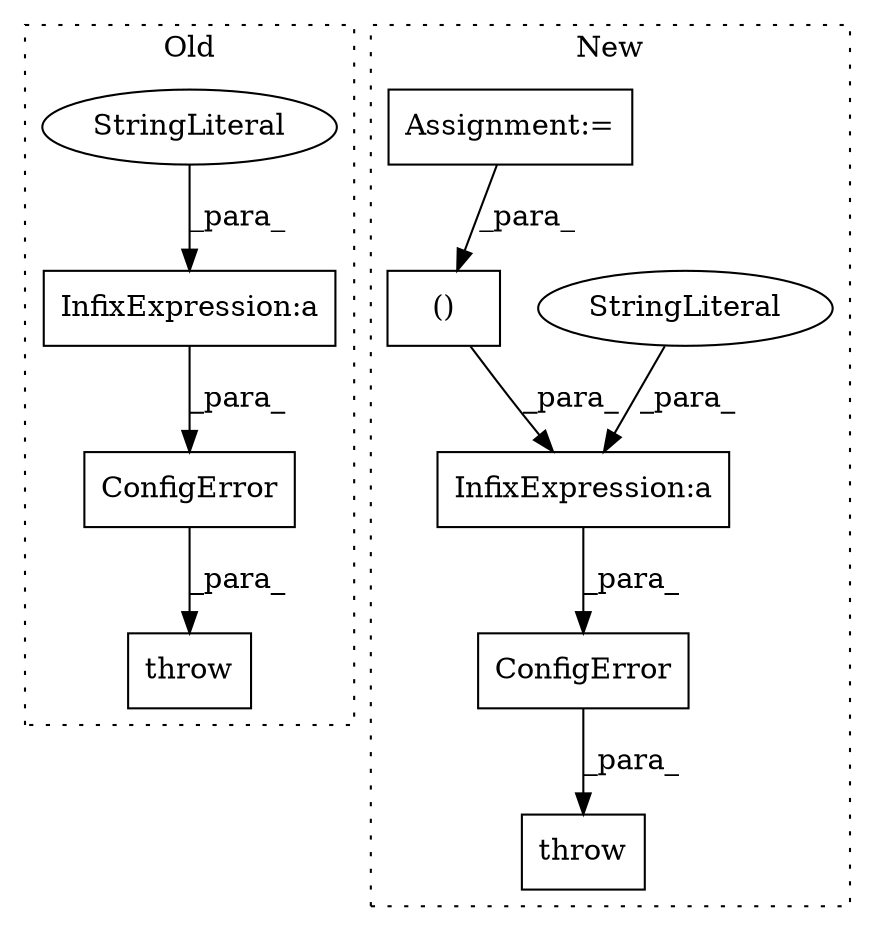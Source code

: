 digraph G {
subgraph cluster0 {
1 [label="ConfigError" a="32" s="17847,18412" l="12,2" shape="box"];
3 [label="throw" a="53" s="17841" l="6" shape="box"];
6 [label="InfixExpression:a" a="27" s="18332" l="10" shape="box"];
7 [label="StringLiteral" a="45" s="17859" l="473" shape="ellipse"];
label = "Old";
style="dotted";
}
subgraph cluster1 {
2 [label="()" a="106" s="18563" l="133" shape="box"];
4 [label="InfixExpression:a" a="27" s="18553" l="10" shape="box"];
5 [label="StringLiteral" a="45" s="18019" l="534" shape="ellipse"];
8 [label="ConfigError" a="32" s="18007,18696" l="12,2" shape="box"];
9 [label="throw" a="53" s="18001" l="6" shape="box"];
10 [label="Assignment:=" a="7" s="17342" l="8" shape="box"];
label = "New";
style="dotted";
}
1 -> 3 [label="_para_"];
2 -> 4 [label="_para_"];
4 -> 8 [label="_para_"];
5 -> 4 [label="_para_"];
6 -> 1 [label="_para_"];
7 -> 6 [label="_para_"];
8 -> 9 [label="_para_"];
10 -> 2 [label="_para_"];
}
